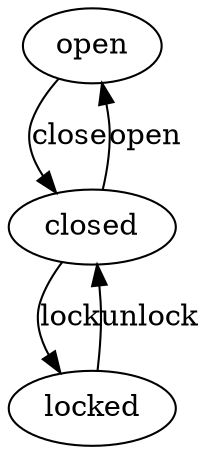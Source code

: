 digraph door
{
    open -> closed [label="close"]
    closed -> open [label="open"]
    closed -> locked  [label="lock"]
    locked -> closed  [label="unlock"]
}